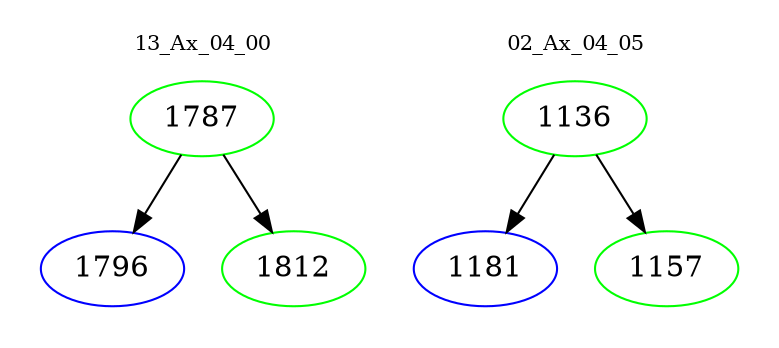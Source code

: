 digraph{
subgraph cluster_0 {
color = white
label = "13_Ax_04_00";
fontsize=10;
T0_1787 [label="1787", color="green"]
T0_1787 -> T0_1796 [color="black"]
T0_1796 [label="1796", color="blue"]
T0_1787 -> T0_1812 [color="black"]
T0_1812 [label="1812", color="green"]
}
subgraph cluster_1 {
color = white
label = "02_Ax_04_05";
fontsize=10;
T1_1136 [label="1136", color="green"]
T1_1136 -> T1_1181 [color="black"]
T1_1181 [label="1181", color="blue"]
T1_1136 -> T1_1157 [color="black"]
T1_1157 [label="1157", color="green"]
}
}
